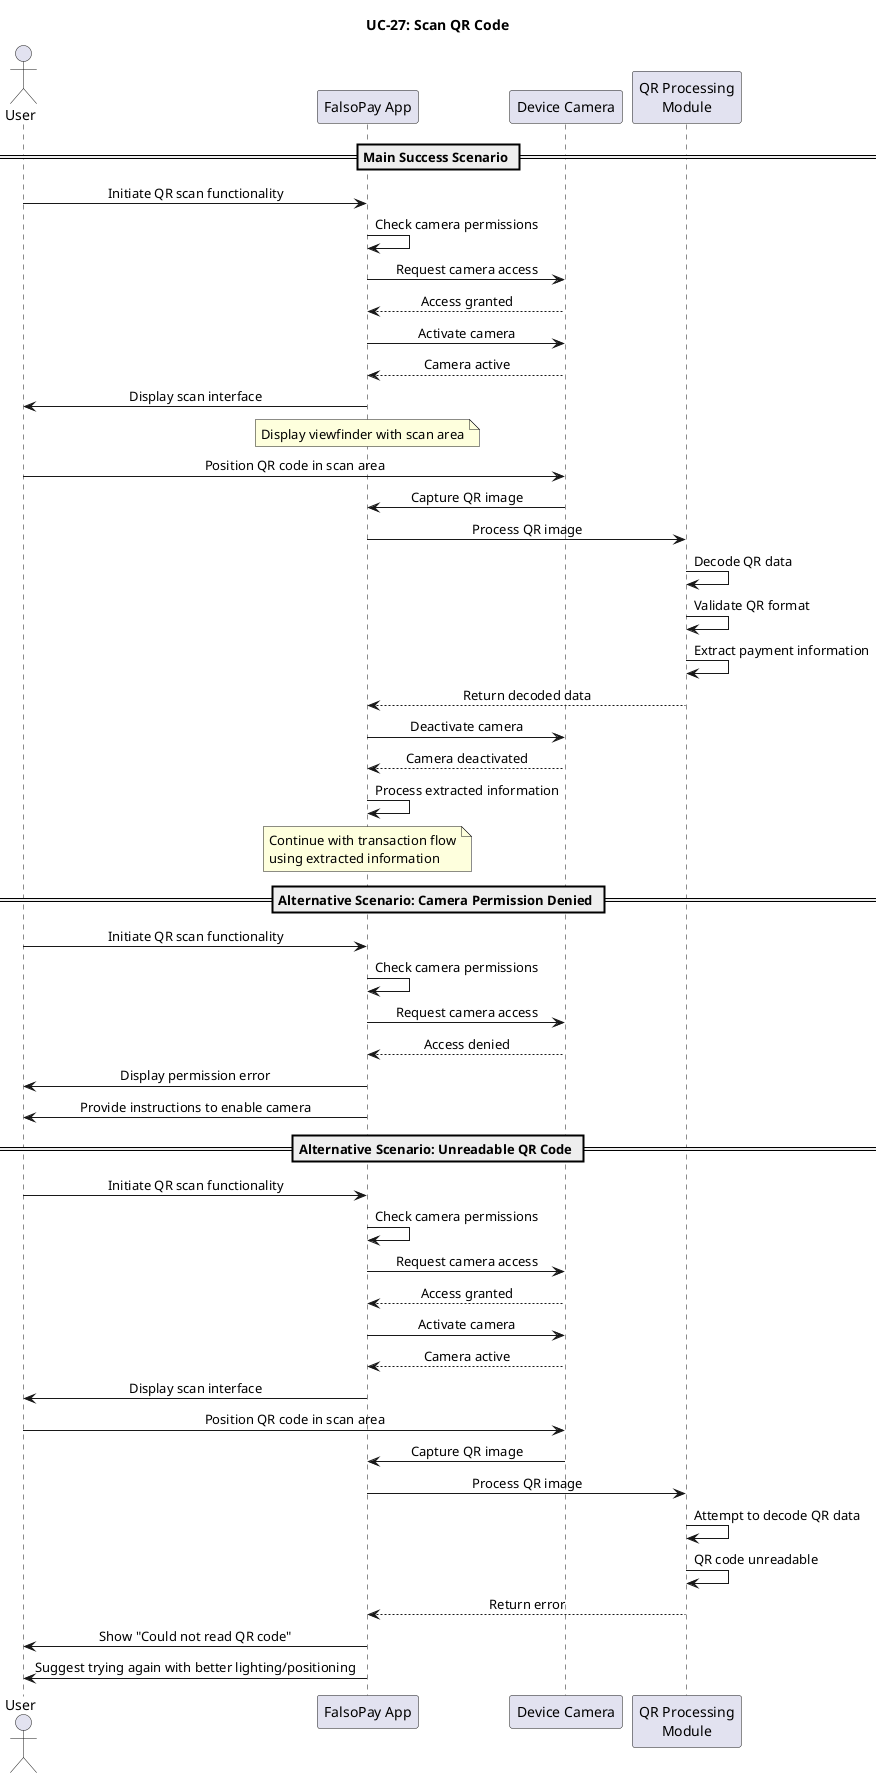 @startuml UC27-ScanQRCode

skinparam sequenceMessageAlign center
skinparam backgroundColor white
skinparam handwritten false

title "UC-27: Scan QR Code"

actor "User" as user
participant "FalsoPay App" as app
participant "Device Camera" as camera
participant "QR Processing\nModule" as qrModule

== Main Success Scenario ==

user -> app: Initiate QR scan functionality
app -> app: Check camera permissions

app -> camera: Request camera access
camera --> app: Access granted
app -> camera: Activate camera
camera --> app: Camera active

app -> user: Display scan interface
note over app: Display viewfinder with scan area

user -> camera: Position QR code in scan area
camera -> app: Capture QR image
app -> qrModule: Process QR image

qrModule -> qrModule: Decode QR data
qrModule -> qrModule: Validate QR format
qrModule -> qrModule: Extract payment information
qrModule --> app: Return decoded data

app -> camera: Deactivate camera
camera --> app: Camera deactivated
app -> app: Process extracted information

note over app: Continue with transaction flow\nusing extracted information

== Alternative Scenario: Camera Permission Denied ==

user -> app: Initiate QR scan functionality
app -> app: Check camera permissions

app -> camera: Request camera access
camera --> app: Access denied
app -> user: Display permission error
app -> user: Provide instructions to enable camera

== Alternative Scenario: Unreadable QR Code ==

user -> app: Initiate QR scan functionality
app -> app: Check camera permissions

app -> camera: Request camera access
camera --> app: Access granted
app -> camera: Activate camera
camera --> app: Camera active

app -> user: Display scan interface
user -> camera: Position QR code in scan area
camera -> app: Capture QR image
app -> qrModule: Process QR image

qrModule -> qrModule: Attempt to decode QR data
qrModule -> qrModule: QR code unreadable
qrModule --> app: Return error

app -> user: Show "Could not read QR code"
app -> user: Suggest trying again with better lighting/positioning

@enduml